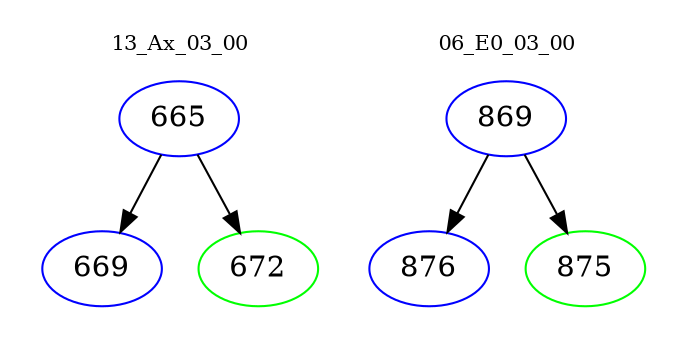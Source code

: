 digraph{
subgraph cluster_0 {
color = white
label = "13_Ax_03_00";
fontsize=10;
T0_665 [label="665", color="blue"]
T0_665 -> T0_669 [color="black"]
T0_669 [label="669", color="blue"]
T0_665 -> T0_672 [color="black"]
T0_672 [label="672", color="green"]
}
subgraph cluster_1 {
color = white
label = "06_E0_03_00";
fontsize=10;
T1_869 [label="869", color="blue"]
T1_869 -> T1_876 [color="black"]
T1_876 [label="876", color="blue"]
T1_869 -> T1_875 [color="black"]
T1_875 [label="875", color="green"]
}
}

